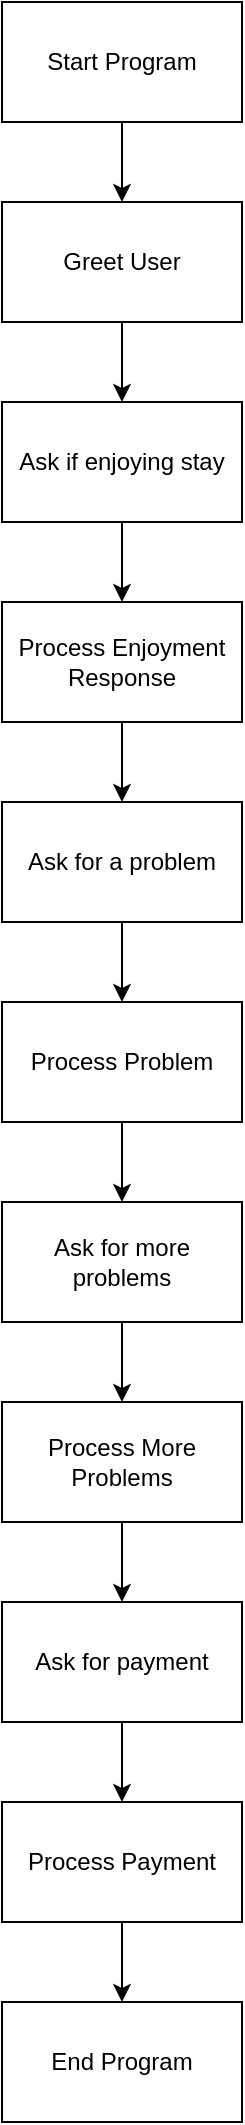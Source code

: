 <mxfile>
    <diagram id="e8dCBDwISxUUT4ZHR-1C" name="Page-1">
        <mxGraphModel dx="512" dy="740" grid="1" gridSize="10" guides="1" tooltips="1" connect="1" arrows="1" fold="1" page="1" pageScale="1" pageWidth="827" pageHeight="1169" math="0" shadow="0">
            <root>
                <mxCell id="0"/>
                <mxCell id="1" parent="0"/>
                
                <!-- Start Program Block -->
                <mxCell id="start" value="Start Program" style="rounded=0;whiteSpace=wrap;html=1;" vertex="1" parent="1">
                    <mxGeometry x="240" y="50" width="120" height="60" as="geometry"/>
                </mxCell>

                <!-- Greet User -->
                <mxCell id="greetUser" value="Greet User" style="rounded=0;whiteSpace=wrap;html=1;" vertex="1" parent="1">
                    <mxGeometry x="240" y="150" width="120" height="60" as="geometry"/>
                </mxCell>

                <!-- Ask if enjoying stay -->
                <mxCell id="enjoyStay" value="Ask if enjoying stay" style="rounded=0;whiteSpace=wrap;html=1;" vertex="1" parent="1">
                    <mxGeometry x="240" y="250" width="120" height="60" as="geometry"/>
                </mxCell>

                <!-- Process Enjoyment Response -->
                <mxCell id="processEnjoyment" value="Process Enjoyment Response" style="rounded=0;whiteSpace=wrap;html=1;" vertex="1" parent="1">
                    <mxGeometry x="240" y="350" width="120" height="60" as="geometry"/>
                </mxCell>

                <!-- Ask for a problem -->
                <mxCell id="askProblem" value="Ask for a problem" style="rounded=0;whiteSpace=wrap;html=1;" vertex="1" parent="1">
                    <mxGeometry x="240" y="450" width="120" height="60" as="geometry"/>
                </mxCell>

                <!-- Process Problem -->
                <mxCell id="processProblem" value="Process Problem" style="rounded=0;whiteSpace=wrap;html=1;" vertex="1" parent="1">
                    <mxGeometry x="240" y="550" width="120" height="60" as="geometry"/>
                </mxCell>

                <!-- Ask for more problems -->
                <mxCell id="askMoreProblems" value="Ask for more problems" style="rounded=0;whiteSpace=wrap;html=1;" vertex="1" parent="1">
                    <mxGeometry x="240" y="650" width="120" height="60" as="geometry"/>
                </mxCell>

                <!-- Process more problems -->
                <mxCell id="processMoreProblems" value="Process More Problems" style="rounded=0;whiteSpace=wrap;html=1;" vertex="1" parent="1">
                    <mxGeometry x="240" y="750" width="120" height="60" as="geometry"/>
                </mxCell>

                <!-- Ask for payment -->
                <mxCell id="askPayment" value="Ask for payment" style="rounded=0;whiteSpace=wrap;html=1;" vertex="1" parent="1">
                    <mxGeometry x="240" y="850" width="120" height="60" as="geometry"/>
                </mxCell>

                <!-- Process Payment -->
                <mxCell id="processPayment" value="Process Payment" style="rounded=0;whiteSpace=wrap;html=1;" vertex="1" parent="1">
                    <mxGeometry x="240" y="950" width="120" height="60" as="geometry"/>
                </mxCell>

                <!-- End Program Block -->
                <mxCell id="end" value="End Program" style="rounded=0;whiteSpace=wrap;html=1;" vertex="1" parent="1">
                    <mxGeometry x="240" y="1050" width="120" height="60" as="geometry"/>
                </mxCell>

                <!-- Connections -->
                <mxCell id="connectStartToGreet" style="edgeStyle=orthogonalEdgeStyle;html=1;" edge="1" parent="1" source="start" target="greetUser">
                    <mxGeometry relative="1" as="geometry"/>
                </mxCell>
                <mxCell id="connectGreetToEnjoy" style="edgeStyle=orthogonalEdgeStyle;html=1;" edge="1" parent="1" source="greetUser" target="enjoyStay">
                    <mxGeometry relative="1" as="geometry"/>
                </mxCell>
                <mxCell id="connectEnjoyToProcess" style="edgeStyle=orthogonalEdgeStyle;html=1;" edge="1" parent="1" source="enjoyStay" target="processEnjoyment">
                    <mxGeometry relative="1" as="geometry"/>
                </mxCell>
                <mxCell id="connectProcessToAskProblem" style="edgeStyle=orthogonalEdgeStyle;html=1;" edge="1" parent="1" source="processEnjoyment" target="askProblem">
                    <mxGeometry relative="1" as="geometry"/>
                </mxCell>
                <mxCell id="connectAskProblemToProcessProblem" style="edgeStyle=orthogonalEdgeStyle;html=1;" edge="1" parent="1" source="askProblem" target="processProblem">
                    <mxGeometry relative="1" as="geometry"/>
                </mxCell>
                <mxCell id="connectProcessProblemToAskMore" style="edgeStyle=orthogonalEdgeStyle;html=1;" edge="1" parent="1" source="processProblem" target="askMoreProblems">
                    <mxGeometry relative="1" as="geometry"/>
                </mxCell>
                <mxCell id="connectAskMoreToProcessMore" style="edgeStyle=orthogonalEdgeStyle;html=1;" edge="1" parent="1" source="askMoreProblems" target="processMoreProblems">
                    <mxGeometry relative="1" as="geometry"/>
                </mxCell>
                <mxCell id="connectProcessMoreToAskPayment" style="edgeStyle=orthogonalEdgeStyle;html=1;" edge="1" parent="1" source="processMoreProblems" target="askPayment">
                    <mxGeometry relative="1" as="geometry"/>
                </mxCell>
                <mxCell id="connectAskPaymentToProcessPayment" style="edgeStyle=orthogonalEdgeStyle;html=1;" edge="1" parent="1" source="askPayment" target="processPayment">
                    <mxGeometry relative="1" as="geometry"/>
                </mxCell>
                <mxCell id="connectProcessPaymentToEnd" style="edgeStyle=orthogonalEdgeStyle;html=1;" edge="1" parent="1" source="processPayment" target="end">
                    <mxGeometry relative="1" as="geometry"/>
                </mxCell>

            </root>
        </mxGraphModel>
    </diagram>
</mxfile>
